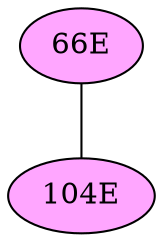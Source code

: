 // The Round Table
graph {
	"66E" [fillcolor="#FFA6FF" style=radial]
	"104E" [fillcolor="#FFA6FF" style=radial]
	"66E" -- "104E" [penwidth=1]
}
